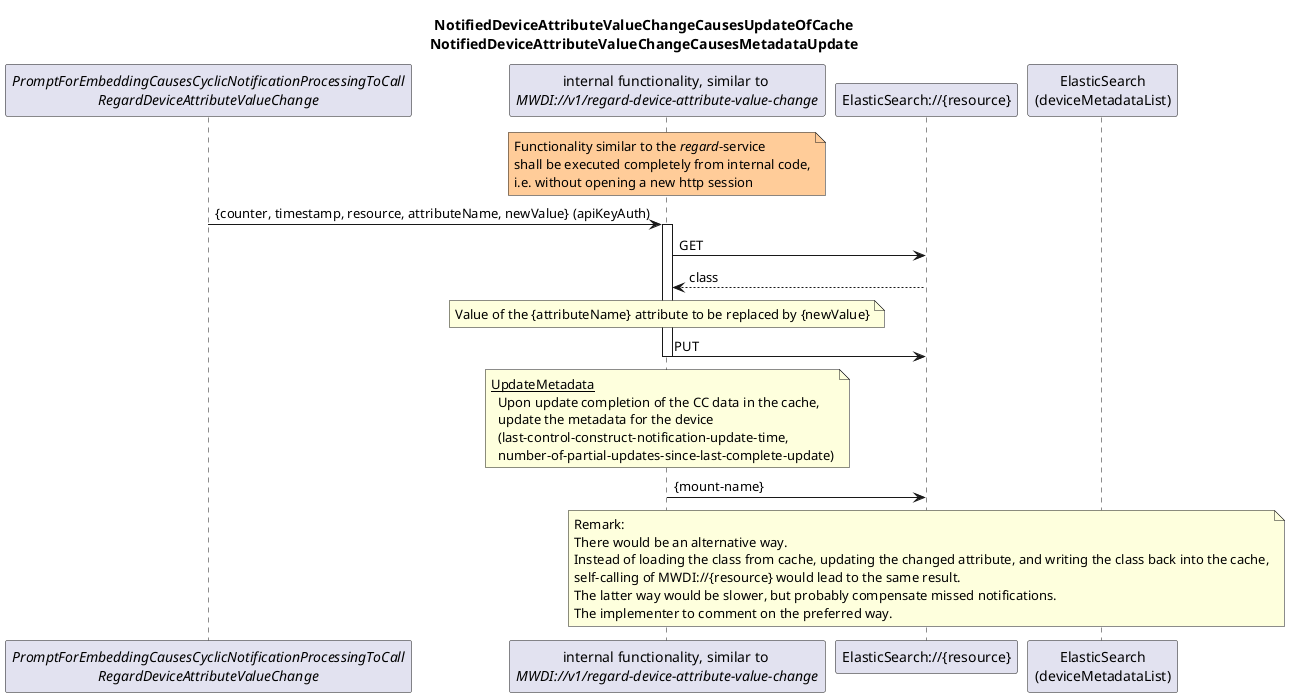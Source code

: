 @startuml 023_NotificationBasedAttributeUpdate
skinparam responseMessageBelowArrow true

title 
  NotifiedDeviceAttributeValueChangeCausesUpdateOfCache
  NotifiedDeviceAttributeValueChangeCausesMetadataUpdate
end title

participant "<i>PromptForEmbeddingCausesCyclicNotificationProcessingToCall</i>\n<i>RegardDeviceAttributeValueChange</i>" as init
participant "internal functionality, similar to \n<i>MWDI://v1/regard-device-attribute-value-change</i>" as regardAttributeChange
participant "ElasticSearch://{resource}" as es
participant "ElasticSearch\n(deviceMetadataList)" as mtab

note over regardAttributeChange #ffcc99
  Functionality similar to the <i>regard</i>-service
  shall be executed completely from internal code,
  i.e. without opening a new http session
end note

init -> regardAttributeChange: {counter, timestamp, resource, attributeName, newValue} (apiKeyAuth)
activate regardAttributeChange

regardAttributeChange -> es: GET
es --> regardAttributeChange: class

note over regardAttributeChange
Value of the {attributeName} attribute to be replaced by {newValue}
end note

regardAttributeChange -> es: PUT
deactivate regardAttributeChange

note over regardAttributeChange
  <u>UpdateMetadata</u>
    Upon update completion of the CC data in the cache,
    update the metadata for the device
    (last-control-construct-notification-update-time,
    number-of-partial-updates-since-last-complete-update)
end note
regardAttributeChange -> es: {mount-name}


note over es
Remark: 
There would be an alternative way.
Instead of loading the class from cache, updating the changed attribute, and writing the class back into the cache,
self-calling of MWDI://{resource} would lead to the same result.
The latter way would be slower, but probably compensate missed notifications.
The implementer to comment on the preferred way.
end note

@enduml